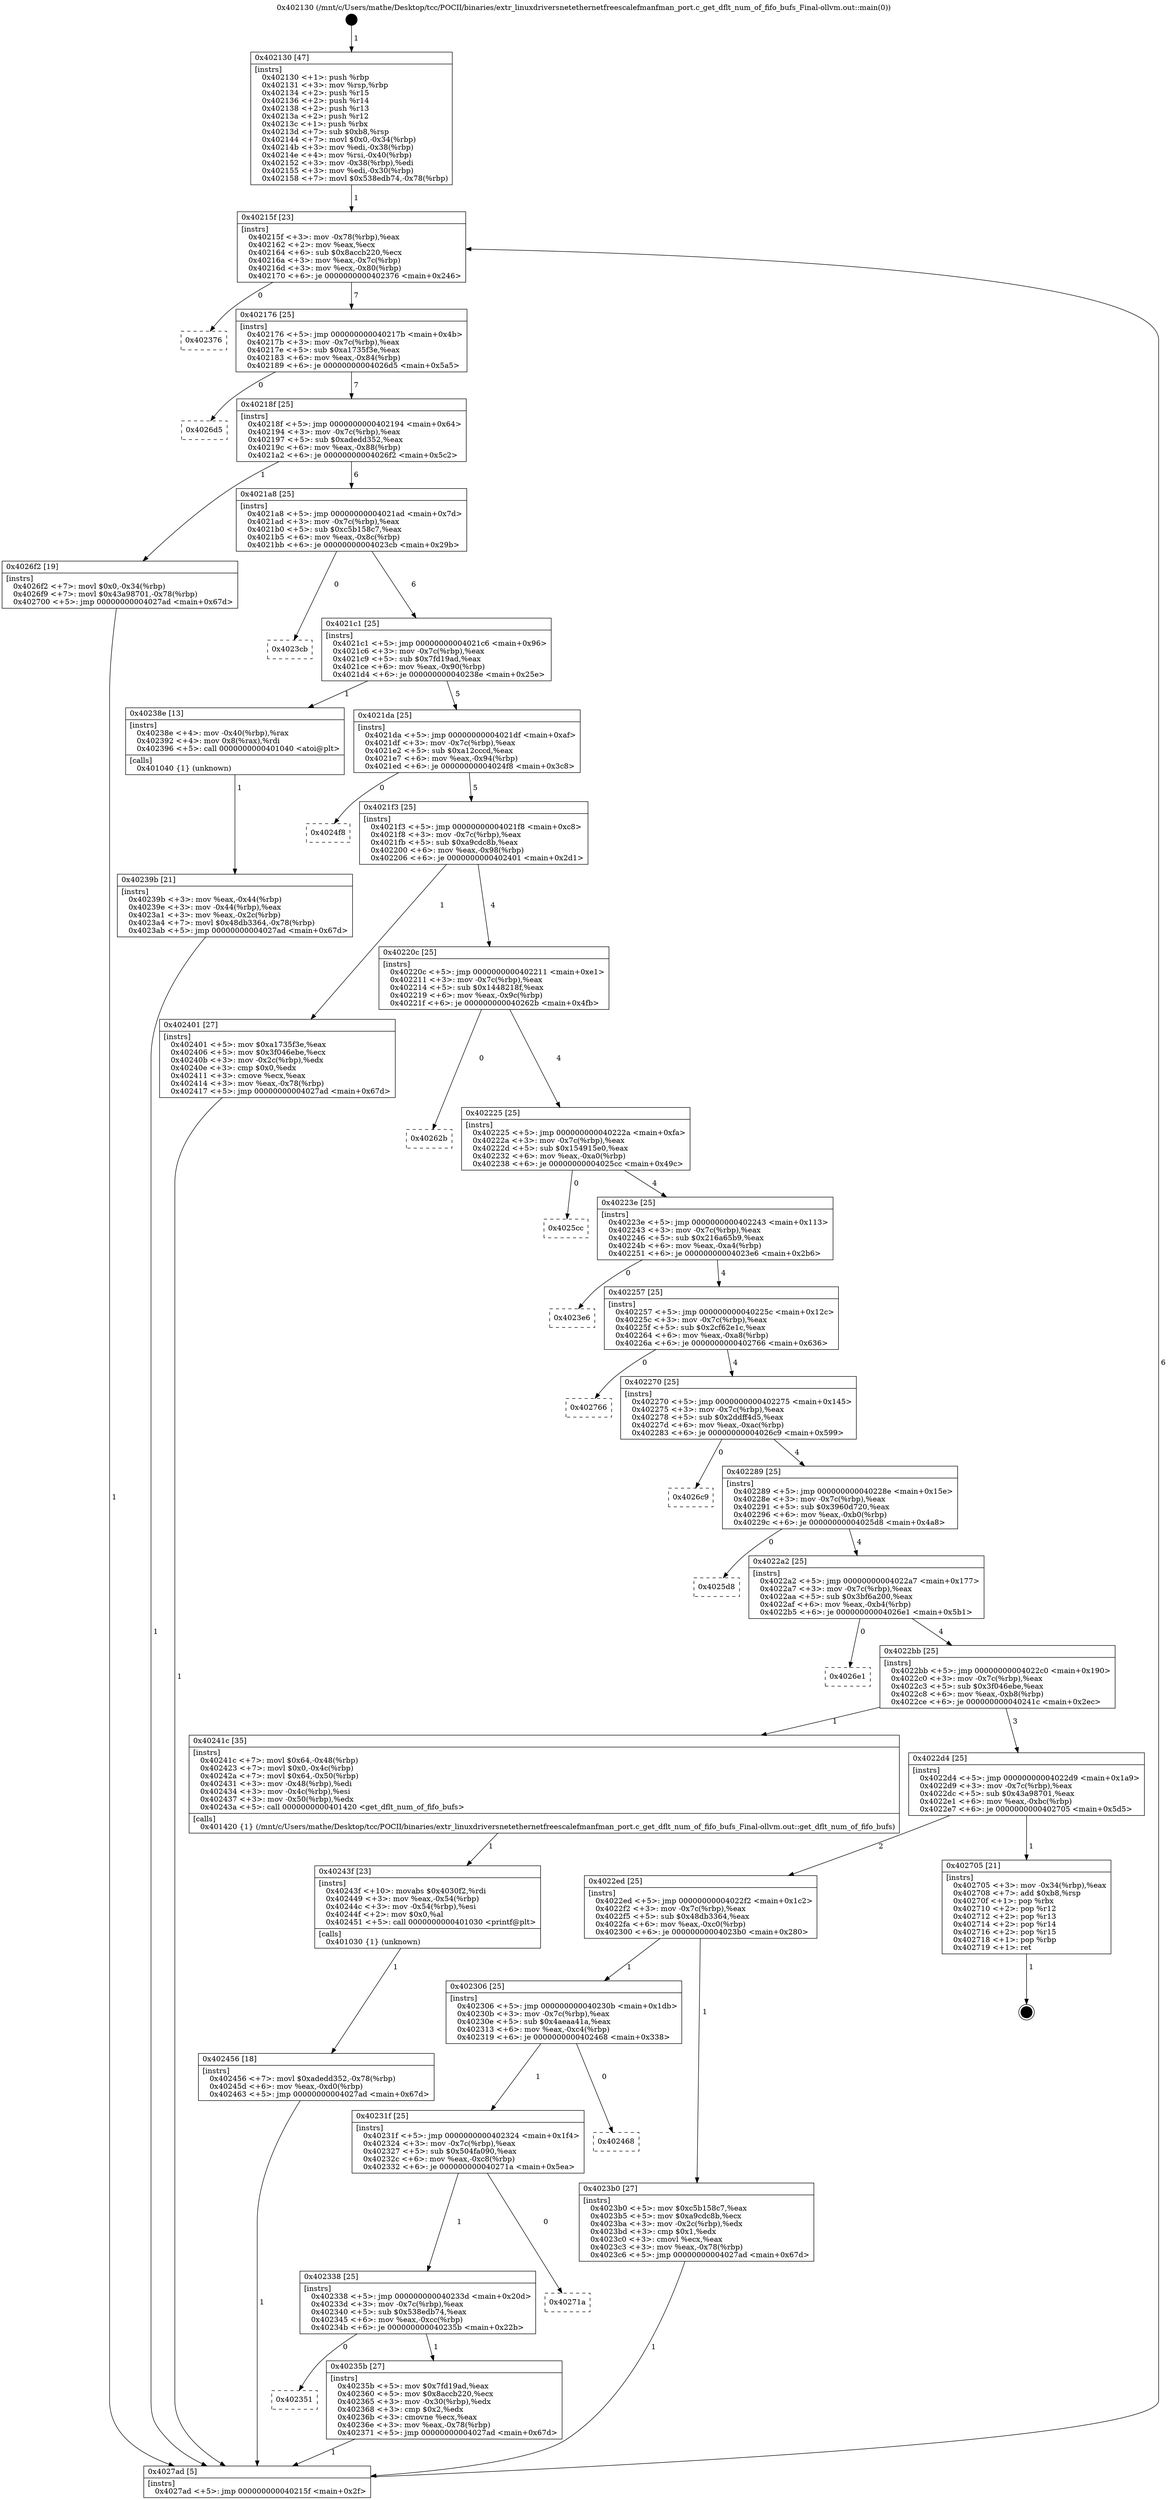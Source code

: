 digraph "0x402130" {
  label = "0x402130 (/mnt/c/Users/mathe/Desktop/tcc/POCII/binaries/extr_linuxdriversnetethernetfreescalefmanfman_port.c_get_dflt_num_of_fifo_bufs_Final-ollvm.out::main(0))"
  labelloc = "t"
  node[shape=record]

  Entry [label="",width=0.3,height=0.3,shape=circle,fillcolor=black,style=filled]
  "0x40215f" [label="{
     0x40215f [23]\l
     | [instrs]\l
     &nbsp;&nbsp;0x40215f \<+3\>: mov -0x78(%rbp),%eax\l
     &nbsp;&nbsp;0x402162 \<+2\>: mov %eax,%ecx\l
     &nbsp;&nbsp;0x402164 \<+6\>: sub $0x8accb220,%ecx\l
     &nbsp;&nbsp;0x40216a \<+3\>: mov %eax,-0x7c(%rbp)\l
     &nbsp;&nbsp;0x40216d \<+3\>: mov %ecx,-0x80(%rbp)\l
     &nbsp;&nbsp;0x402170 \<+6\>: je 0000000000402376 \<main+0x246\>\l
  }"]
  "0x402376" [label="{
     0x402376\l
  }", style=dashed]
  "0x402176" [label="{
     0x402176 [25]\l
     | [instrs]\l
     &nbsp;&nbsp;0x402176 \<+5\>: jmp 000000000040217b \<main+0x4b\>\l
     &nbsp;&nbsp;0x40217b \<+3\>: mov -0x7c(%rbp),%eax\l
     &nbsp;&nbsp;0x40217e \<+5\>: sub $0xa1735f3e,%eax\l
     &nbsp;&nbsp;0x402183 \<+6\>: mov %eax,-0x84(%rbp)\l
     &nbsp;&nbsp;0x402189 \<+6\>: je 00000000004026d5 \<main+0x5a5\>\l
  }"]
  Exit [label="",width=0.3,height=0.3,shape=circle,fillcolor=black,style=filled,peripheries=2]
  "0x4026d5" [label="{
     0x4026d5\l
  }", style=dashed]
  "0x40218f" [label="{
     0x40218f [25]\l
     | [instrs]\l
     &nbsp;&nbsp;0x40218f \<+5\>: jmp 0000000000402194 \<main+0x64\>\l
     &nbsp;&nbsp;0x402194 \<+3\>: mov -0x7c(%rbp),%eax\l
     &nbsp;&nbsp;0x402197 \<+5\>: sub $0xadedd352,%eax\l
     &nbsp;&nbsp;0x40219c \<+6\>: mov %eax,-0x88(%rbp)\l
     &nbsp;&nbsp;0x4021a2 \<+6\>: je 00000000004026f2 \<main+0x5c2\>\l
  }"]
  "0x402456" [label="{
     0x402456 [18]\l
     | [instrs]\l
     &nbsp;&nbsp;0x402456 \<+7\>: movl $0xadedd352,-0x78(%rbp)\l
     &nbsp;&nbsp;0x40245d \<+6\>: mov %eax,-0xd0(%rbp)\l
     &nbsp;&nbsp;0x402463 \<+5\>: jmp 00000000004027ad \<main+0x67d\>\l
  }"]
  "0x4026f2" [label="{
     0x4026f2 [19]\l
     | [instrs]\l
     &nbsp;&nbsp;0x4026f2 \<+7\>: movl $0x0,-0x34(%rbp)\l
     &nbsp;&nbsp;0x4026f9 \<+7\>: movl $0x43a98701,-0x78(%rbp)\l
     &nbsp;&nbsp;0x402700 \<+5\>: jmp 00000000004027ad \<main+0x67d\>\l
  }"]
  "0x4021a8" [label="{
     0x4021a8 [25]\l
     | [instrs]\l
     &nbsp;&nbsp;0x4021a8 \<+5\>: jmp 00000000004021ad \<main+0x7d\>\l
     &nbsp;&nbsp;0x4021ad \<+3\>: mov -0x7c(%rbp),%eax\l
     &nbsp;&nbsp;0x4021b0 \<+5\>: sub $0xc5b158c7,%eax\l
     &nbsp;&nbsp;0x4021b5 \<+6\>: mov %eax,-0x8c(%rbp)\l
     &nbsp;&nbsp;0x4021bb \<+6\>: je 00000000004023cb \<main+0x29b\>\l
  }"]
  "0x40243f" [label="{
     0x40243f [23]\l
     | [instrs]\l
     &nbsp;&nbsp;0x40243f \<+10\>: movabs $0x4030f2,%rdi\l
     &nbsp;&nbsp;0x402449 \<+3\>: mov %eax,-0x54(%rbp)\l
     &nbsp;&nbsp;0x40244c \<+3\>: mov -0x54(%rbp),%esi\l
     &nbsp;&nbsp;0x40244f \<+2\>: mov $0x0,%al\l
     &nbsp;&nbsp;0x402451 \<+5\>: call 0000000000401030 \<printf@plt\>\l
     | [calls]\l
     &nbsp;&nbsp;0x401030 \{1\} (unknown)\l
  }"]
  "0x4023cb" [label="{
     0x4023cb\l
  }", style=dashed]
  "0x4021c1" [label="{
     0x4021c1 [25]\l
     | [instrs]\l
     &nbsp;&nbsp;0x4021c1 \<+5\>: jmp 00000000004021c6 \<main+0x96\>\l
     &nbsp;&nbsp;0x4021c6 \<+3\>: mov -0x7c(%rbp),%eax\l
     &nbsp;&nbsp;0x4021c9 \<+5\>: sub $0x7fd19ad,%eax\l
     &nbsp;&nbsp;0x4021ce \<+6\>: mov %eax,-0x90(%rbp)\l
     &nbsp;&nbsp;0x4021d4 \<+6\>: je 000000000040238e \<main+0x25e\>\l
  }"]
  "0x40239b" [label="{
     0x40239b [21]\l
     | [instrs]\l
     &nbsp;&nbsp;0x40239b \<+3\>: mov %eax,-0x44(%rbp)\l
     &nbsp;&nbsp;0x40239e \<+3\>: mov -0x44(%rbp),%eax\l
     &nbsp;&nbsp;0x4023a1 \<+3\>: mov %eax,-0x2c(%rbp)\l
     &nbsp;&nbsp;0x4023a4 \<+7\>: movl $0x48db3364,-0x78(%rbp)\l
     &nbsp;&nbsp;0x4023ab \<+5\>: jmp 00000000004027ad \<main+0x67d\>\l
  }"]
  "0x40238e" [label="{
     0x40238e [13]\l
     | [instrs]\l
     &nbsp;&nbsp;0x40238e \<+4\>: mov -0x40(%rbp),%rax\l
     &nbsp;&nbsp;0x402392 \<+4\>: mov 0x8(%rax),%rdi\l
     &nbsp;&nbsp;0x402396 \<+5\>: call 0000000000401040 \<atoi@plt\>\l
     | [calls]\l
     &nbsp;&nbsp;0x401040 \{1\} (unknown)\l
  }"]
  "0x4021da" [label="{
     0x4021da [25]\l
     | [instrs]\l
     &nbsp;&nbsp;0x4021da \<+5\>: jmp 00000000004021df \<main+0xaf\>\l
     &nbsp;&nbsp;0x4021df \<+3\>: mov -0x7c(%rbp),%eax\l
     &nbsp;&nbsp;0x4021e2 \<+5\>: sub $0xa12cccd,%eax\l
     &nbsp;&nbsp;0x4021e7 \<+6\>: mov %eax,-0x94(%rbp)\l
     &nbsp;&nbsp;0x4021ed \<+6\>: je 00000000004024f8 \<main+0x3c8\>\l
  }"]
  "0x402130" [label="{
     0x402130 [47]\l
     | [instrs]\l
     &nbsp;&nbsp;0x402130 \<+1\>: push %rbp\l
     &nbsp;&nbsp;0x402131 \<+3\>: mov %rsp,%rbp\l
     &nbsp;&nbsp;0x402134 \<+2\>: push %r15\l
     &nbsp;&nbsp;0x402136 \<+2\>: push %r14\l
     &nbsp;&nbsp;0x402138 \<+2\>: push %r13\l
     &nbsp;&nbsp;0x40213a \<+2\>: push %r12\l
     &nbsp;&nbsp;0x40213c \<+1\>: push %rbx\l
     &nbsp;&nbsp;0x40213d \<+7\>: sub $0xb8,%rsp\l
     &nbsp;&nbsp;0x402144 \<+7\>: movl $0x0,-0x34(%rbp)\l
     &nbsp;&nbsp;0x40214b \<+3\>: mov %edi,-0x38(%rbp)\l
     &nbsp;&nbsp;0x40214e \<+4\>: mov %rsi,-0x40(%rbp)\l
     &nbsp;&nbsp;0x402152 \<+3\>: mov -0x38(%rbp),%edi\l
     &nbsp;&nbsp;0x402155 \<+3\>: mov %edi,-0x30(%rbp)\l
     &nbsp;&nbsp;0x402158 \<+7\>: movl $0x538edb74,-0x78(%rbp)\l
  }"]
  "0x4024f8" [label="{
     0x4024f8\l
  }", style=dashed]
  "0x4021f3" [label="{
     0x4021f3 [25]\l
     | [instrs]\l
     &nbsp;&nbsp;0x4021f3 \<+5\>: jmp 00000000004021f8 \<main+0xc8\>\l
     &nbsp;&nbsp;0x4021f8 \<+3\>: mov -0x7c(%rbp),%eax\l
     &nbsp;&nbsp;0x4021fb \<+5\>: sub $0xa9cdc8b,%eax\l
     &nbsp;&nbsp;0x402200 \<+6\>: mov %eax,-0x98(%rbp)\l
     &nbsp;&nbsp;0x402206 \<+6\>: je 0000000000402401 \<main+0x2d1\>\l
  }"]
  "0x4027ad" [label="{
     0x4027ad [5]\l
     | [instrs]\l
     &nbsp;&nbsp;0x4027ad \<+5\>: jmp 000000000040215f \<main+0x2f\>\l
  }"]
  "0x402401" [label="{
     0x402401 [27]\l
     | [instrs]\l
     &nbsp;&nbsp;0x402401 \<+5\>: mov $0xa1735f3e,%eax\l
     &nbsp;&nbsp;0x402406 \<+5\>: mov $0x3f046ebe,%ecx\l
     &nbsp;&nbsp;0x40240b \<+3\>: mov -0x2c(%rbp),%edx\l
     &nbsp;&nbsp;0x40240e \<+3\>: cmp $0x0,%edx\l
     &nbsp;&nbsp;0x402411 \<+3\>: cmove %ecx,%eax\l
     &nbsp;&nbsp;0x402414 \<+3\>: mov %eax,-0x78(%rbp)\l
     &nbsp;&nbsp;0x402417 \<+5\>: jmp 00000000004027ad \<main+0x67d\>\l
  }"]
  "0x40220c" [label="{
     0x40220c [25]\l
     | [instrs]\l
     &nbsp;&nbsp;0x40220c \<+5\>: jmp 0000000000402211 \<main+0xe1\>\l
     &nbsp;&nbsp;0x402211 \<+3\>: mov -0x7c(%rbp),%eax\l
     &nbsp;&nbsp;0x402214 \<+5\>: sub $0x1448218f,%eax\l
     &nbsp;&nbsp;0x402219 \<+6\>: mov %eax,-0x9c(%rbp)\l
     &nbsp;&nbsp;0x40221f \<+6\>: je 000000000040262b \<main+0x4fb\>\l
  }"]
  "0x402351" [label="{
     0x402351\l
  }", style=dashed]
  "0x40262b" [label="{
     0x40262b\l
  }", style=dashed]
  "0x402225" [label="{
     0x402225 [25]\l
     | [instrs]\l
     &nbsp;&nbsp;0x402225 \<+5\>: jmp 000000000040222a \<main+0xfa\>\l
     &nbsp;&nbsp;0x40222a \<+3\>: mov -0x7c(%rbp),%eax\l
     &nbsp;&nbsp;0x40222d \<+5\>: sub $0x154915e0,%eax\l
     &nbsp;&nbsp;0x402232 \<+6\>: mov %eax,-0xa0(%rbp)\l
     &nbsp;&nbsp;0x402238 \<+6\>: je 00000000004025cc \<main+0x49c\>\l
  }"]
  "0x40235b" [label="{
     0x40235b [27]\l
     | [instrs]\l
     &nbsp;&nbsp;0x40235b \<+5\>: mov $0x7fd19ad,%eax\l
     &nbsp;&nbsp;0x402360 \<+5\>: mov $0x8accb220,%ecx\l
     &nbsp;&nbsp;0x402365 \<+3\>: mov -0x30(%rbp),%edx\l
     &nbsp;&nbsp;0x402368 \<+3\>: cmp $0x2,%edx\l
     &nbsp;&nbsp;0x40236b \<+3\>: cmovne %ecx,%eax\l
     &nbsp;&nbsp;0x40236e \<+3\>: mov %eax,-0x78(%rbp)\l
     &nbsp;&nbsp;0x402371 \<+5\>: jmp 00000000004027ad \<main+0x67d\>\l
  }"]
  "0x4025cc" [label="{
     0x4025cc\l
  }", style=dashed]
  "0x40223e" [label="{
     0x40223e [25]\l
     | [instrs]\l
     &nbsp;&nbsp;0x40223e \<+5\>: jmp 0000000000402243 \<main+0x113\>\l
     &nbsp;&nbsp;0x402243 \<+3\>: mov -0x7c(%rbp),%eax\l
     &nbsp;&nbsp;0x402246 \<+5\>: sub $0x216a65b9,%eax\l
     &nbsp;&nbsp;0x40224b \<+6\>: mov %eax,-0xa4(%rbp)\l
     &nbsp;&nbsp;0x402251 \<+6\>: je 00000000004023e6 \<main+0x2b6\>\l
  }"]
  "0x402338" [label="{
     0x402338 [25]\l
     | [instrs]\l
     &nbsp;&nbsp;0x402338 \<+5\>: jmp 000000000040233d \<main+0x20d\>\l
     &nbsp;&nbsp;0x40233d \<+3\>: mov -0x7c(%rbp),%eax\l
     &nbsp;&nbsp;0x402340 \<+5\>: sub $0x538edb74,%eax\l
     &nbsp;&nbsp;0x402345 \<+6\>: mov %eax,-0xcc(%rbp)\l
     &nbsp;&nbsp;0x40234b \<+6\>: je 000000000040235b \<main+0x22b\>\l
  }"]
  "0x4023e6" [label="{
     0x4023e6\l
  }", style=dashed]
  "0x402257" [label="{
     0x402257 [25]\l
     | [instrs]\l
     &nbsp;&nbsp;0x402257 \<+5\>: jmp 000000000040225c \<main+0x12c\>\l
     &nbsp;&nbsp;0x40225c \<+3\>: mov -0x7c(%rbp),%eax\l
     &nbsp;&nbsp;0x40225f \<+5\>: sub $0x2cf62e1c,%eax\l
     &nbsp;&nbsp;0x402264 \<+6\>: mov %eax,-0xa8(%rbp)\l
     &nbsp;&nbsp;0x40226a \<+6\>: je 0000000000402766 \<main+0x636\>\l
  }"]
  "0x40271a" [label="{
     0x40271a\l
  }", style=dashed]
  "0x402766" [label="{
     0x402766\l
  }", style=dashed]
  "0x402270" [label="{
     0x402270 [25]\l
     | [instrs]\l
     &nbsp;&nbsp;0x402270 \<+5\>: jmp 0000000000402275 \<main+0x145\>\l
     &nbsp;&nbsp;0x402275 \<+3\>: mov -0x7c(%rbp),%eax\l
     &nbsp;&nbsp;0x402278 \<+5\>: sub $0x2ddff4d5,%eax\l
     &nbsp;&nbsp;0x40227d \<+6\>: mov %eax,-0xac(%rbp)\l
     &nbsp;&nbsp;0x402283 \<+6\>: je 00000000004026c9 \<main+0x599\>\l
  }"]
  "0x40231f" [label="{
     0x40231f [25]\l
     | [instrs]\l
     &nbsp;&nbsp;0x40231f \<+5\>: jmp 0000000000402324 \<main+0x1f4\>\l
     &nbsp;&nbsp;0x402324 \<+3\>: mov -0x7c(%rbp),%eax\l
     &nbsp;&nbsp;0x402327 \<+5\>: sub $0x504fa090,%eax\l
     &nbsp;&nbsp;0x40232c \<+6\>: mov %eax,-0xc8(%rbp)\l
     &nbsp;&nbsp;0x402332 \<+6\>: je 000000000040271a \<main+0x5ea\>\l
  }"]
  "0x4026c9" [label="{
     0x4026c9\l
  }", style=dashed]
  "0x402289" [label="{
     0x402289 [25]\l
     | [instrs]\l
     &nbsp;&nbsp;0x402289 \<+5\>: jmp 000000000040228e \<main+0x15e\>\l
     &nbsp;&nbsp;0x40228e \<+3\>: mov -0x7c(%rbp),%eax\l
     &nbsp;&nbsp;0x402291 \<+5\>: sub $0x3960d720,%eax\l
     &nbsp;&nbsp;0x402296 \<+6\>: mov %eax,-0xb0(%rbp)\l
     &nbsp;&nbsp;0x40229c \<+6\>: je 00000000004025d8 \<main+0x4a8\>\l
  }"]
  "0x402468" [label="{
     0x402468\l
  }", style=dashed]
  "0x4025d8" [label="{
     0x4025d8\l
  }", style=dashed]
  "0x4022a2" [label="{
     0x4022a2 [25]\l
     | [instrs]\l
     &nbsp;&nbsp;0x4022a2 \<+5\>: jmp 00000000004022a7 \<main+0x177\>\l
     &nbsp;&nbsp;0x4022a7 \<+3\>: mov -0x7c(%rbp),%eax\l
     &nbsp;&nbsp;0x4022aa \<+5\>: sub $0x3bf6a200,%eax\l
     &nbsp;&nbsp;0x4022af \<+6\>: mov %eax,-0xb4(%rbp)\l
     &nbsp;&nbsp;0x4022b5 \<+6\>: je 00000000004026e1 \<main+0x5b1\>\l
  }"]
  "0x402306" [label="{
     0x402306 [25]\l
     | [instrs]\l
     &nbsp;&nbsp;0x402306 \<+5\>: jmp 000000000040230b \<main+0x1db\>\l
     &nbsp;&nbsp;0x40230b \<+3\>: mov -0x7c(%rbp),%eax\l
     &nbsp;&nbsp;0x40230e \<+5\>: sub $0x4aeaa41a,%eax\l
     &nbsp;&nbsp;0x402313 \<+6\>: mov %eax,-0xc4(%rbp)\l
     &nbsp;&nbsp;0x402319 \<+6\>: je 0000000000402468 \<main+0x338\>\l
  }"]
  "0x4026e1" [label="{
     0x4026e1\l
  }", style=dashed]
  "0x4022bb" [label="{
     0x4022bb [25]\l
     | [instrs]\l
     &nbsp;&nbsp;0x4022bb \<+5\>: jmp 00000000004022c0 \<main+0x190\>\l
     &nbsp;&nbsp;0x4022c0 \<+3\>: mov -0x7c(%rbp),%eax\l
     &nbsp;&nbsp;0x4022c3 \<+5\>: sub $0x3f046ebe,%eax\l
     &nbsp;&nbsp;0x4022c8 \<+6\>: mov %eax,-0xb8(%rbp)\l
     &nbsp;&nbsp;0x4022ce \<+6\>: je 000000000040241c \<main+0x2ec\>\l
  }"]
  "0x4023b0" [label="{
     0x4023b0 [27]\l
     | [instrs]\l
     &nbsp;&nbsp;0x4023b0 \<+5\>: mov $0xc5b158c7,%eax\l
     &nbsp;&nbsp;0x4023b5 \<+5\>: mov $0xa9cdc8b,%ecx\l
     &nbsp;&nbsp;0x4023ba \<+3\>: mov -0x2c(%rbp),%edx\l
     &nbsp;&nbsp;0x4023bd \<+3\>: cmp $0x1,%edx\l
     &nbsp;&nbsp;0x4023c0 \<+3\>: cmovl %ecx,%eax\l
     &nbsp;&nbsp;0x4023c3 \<+3\>: mov %eax,-0x78(%rbp)\l
     &nbsp;&nbsp;0x4023c6 \<+5\>: jmp 00000000004027ad \<main+0x67d\>\l
  }"]
  "0x40241c" [label="{
     0x40241c [35]\l
     | [instrs]\l
     &nbsp;&nbsp;0x40241c \<+7\>: movl $0x64,-0x48(%rbp)\l
     &nbsp;&nbsp;0x402423 \<+7\>: movl $0x0,-0x4c(%rbp)\l
     &nbsp;&nbsp;0x40242a \<+7\>: movl $0x64,-0x50(%rbp)\l
     &nbsp;&nbsp;0x402431 \<+3\>: mov -0x48(%rbp),%edi\l
     &nbsp;&nbsp;0x402434 \<+3\>: mov -0x4c(%rbp),%esi\l
     &nbsp;&nbsp;0x402437 \<+3\>: mov -0x50(%rbp),%edx\l
     &nbsp;&nbsp;0x40243a \<+5\>: call 0000000000401420 \<get_dflt_num_of_fifo_bufs\>\l
     | [calls]\l
     &nbsp;&nbsp;0x401420 \{1\} (/mnt/c/Users/mathe/Desktop/tcc/POCII/binaries/extr_linuxdriversnetethernetfreescalefmanfman_port.c_get_dflt_num_of_fifo_bufs_Final-ollvm.out::get_dflt_num_of_fifo_bufs)\l
  }"]
  "0x4022d4" [label="{
     0x4022d4 [25]\l
     | [instrs]\l
     &nbsp;&nbsp;0x4022d4 \<+5\>: jmp 00000000004022d9 \<main+0x1a9\>\l
     &nbsp;&nbsp;0x4022d9 \<+3\>: mov -0x7c(%rbp),%eax\l
     &nbsp;&nbsp;0x4022dc \<+5\>: sub $0x43a98701,%eax\l
     &nbsp;&nbsp;0x4022e1 \<+6\>: mov %eax,-0xbc(%rbp)\l
     &nbsp;&nbsp;0x4022e7 \<+6\>: je 0000000000402705 \<main+0x5d5\>\l
  }"]
  "0x4022ed" [label="{
     0x4022ed [25]\l
     | [instrs]\l
     &nbsp;&nbsp;0x4022ed \<+5\>: jmp 00000000004022f2 \<main+0x1c2\>\l
     &nbsp;&nbsp;0x4022f2 \<+3\>: mov -0x7c(%rbp),%eax\l
     &nbsp;&nbsp;0x4022f5 \<+5\>: sub $0x48db3364,%eax\l
     &nbsp;&nbsp;0x4022fa \<+6\>: mov %eax,-0xc0(%rbp)\l
     &nbsp;&nbsp;0x402300 \<+6\>: je 00000000004023b0 \<main+0x280\>\l
  }"]
  "0x402705" [label="{
     0x402705 [21]\l
     | [instrs]\l
     &nbsp;&nbsp;0x402705 \<+3\>: mov -0x34(%rbp),%eax\l
     &nbsp;&nbsp;0x402708 \<+7\>: add $0xb8,%rsp\l
     &nbsp;&nbsp;0x40270f \<+1\>: pop %rbx\l
     &nbsp;&nbsp;0x402710 \<+2\>: pop %r12\l
     &nbsp;&nbsp;0x402712 \<+2\>: pop %r13\l
     &nbsp;&nbsp;0x402714 \<+2\>: pop %r14\l
     &nbsp;&nbsp;0x402716 \<+2\>: pop %r15\l
     &nbsp;&nbsp;0x402718 \<+1\>: pop %rbp\l
     &nbsp;&nbsp;0x402719 \<+1\>: ret\l
  }"]
  Entry -> "0x402130" [label=" 1"]
  "0x40215f" -> "0x402376" [label=" 0"]
  "0x40215f" -> "0x402176" [label=" 7"]
  "0x402705" -> Exit [label=" 1"]
  "0x402176" -> "0x4026d5" [label=" 0"]
  "0x402176" -> "0x40218f" [label=" 7"]
  "0x4026f2" -> "0x4027ad" [label=" 1"]
  "0x40218f" -> "0x4026f2" [label=" 1"]
  "0x40218f" -> "0x4021a8" [label=" 6"]
  "0x402456" -> "0x4027ad" [label=" 1"]
  "0x4021a8" -> "0x4023cb" [label=" 0"]
  "0x4021a8" -> "0x4021c1" [label=" 6"]
  "0x40243f" -> "0x402456" [label=" 1"]
  "0x4021c1" -> "0x40238e" [label=" 1"]
  "0x4021c1" -> "0x4021da" [label=" 5"]
  "0x40241c" -> "0x40243f" [label=" 1"]
  "0x4021da" -> "0x4024f8" [label=" 0"]
  "0x4021da" -> "0x4021f3" [label=" 5"]
  "0x402401" -> "0x4027ad" [label=" 1"]
  "0x4021f3" -> "0x402401" [label=" 1"]
  "0x4021f3" -> "0x40220c" [label=" 4"]
  "0x4023b0" -> "0x4027ad" [label=" 1"]
  "0x40220c" -> "0x40262b" [label=" 0"]
  "0x40220c" -> "0x402225" [label=" 4"]
  "0x40239b" -> "0x4027ad" [label=" 1"]
  "0x402225" -> "0x4025cc" [label=" 0"]
  "0x402225" -> "0x40223e" [label=" 4"]
  "0x40238e" -> "0x40239b" [label=" 1"]
  "0x40223e" -> "0x4023e6" [label=" 0"]
  "0x40223e" -> "0x402257" [label=" 4"]
  "0x402130" -> "0x40215f" [label=" 1"]
  "0x402257" -> "0x402766" [label=" 0"]
  "0x402257" -> "0x402270" [label=" 4"]
  "0x40235b" -> "0x4027ad" [label=" 1"]
  "0x402270" -> "0x4026c9" [label=" 0"]
  "0x402270" -> "0x402289" [label=" 4"]
  "0x402338" -> "0x40235b" [label=" 1"]
  "0x402289" -> "0x4025d8" [label=" 0"]
  "0x402289" -> "0x4022a2" [label=" 4"]
  "0x4027ad" -> "0x40215f" [label=" 6"]
  "0x4022a2" -> "0x4026e1" [label=" 0"]
  "0x4022a2" -> "0x4022bb" [label=" 4"]
  "0x40231f" -> "0x40271a" [label=" 0"]
  "0x4022bb" -> "0x40241c" [label=" 1"]
  "0x4022bb" -> "0x4022d4" [label=" 3"]
  "0x402338" -> "0x402351" [label=" 0"]
  "0x4022d4" -> "0x402705" [label=" 1"]
  "0x4022d4" -> "0x4022ed" [label=" 2"]
  "0x402306" -> "0x40231f" [label=" 1"]
  "0x4022ed" -> "0x4023b0" [label=" 1"]
  "0x4022ed" -> "0x402306" [label=" 1"]
  "0x40231f" -> "0x402338" [label=" 1"]
  "0x402306" -> "0x402468" [label=" 0"]
}
